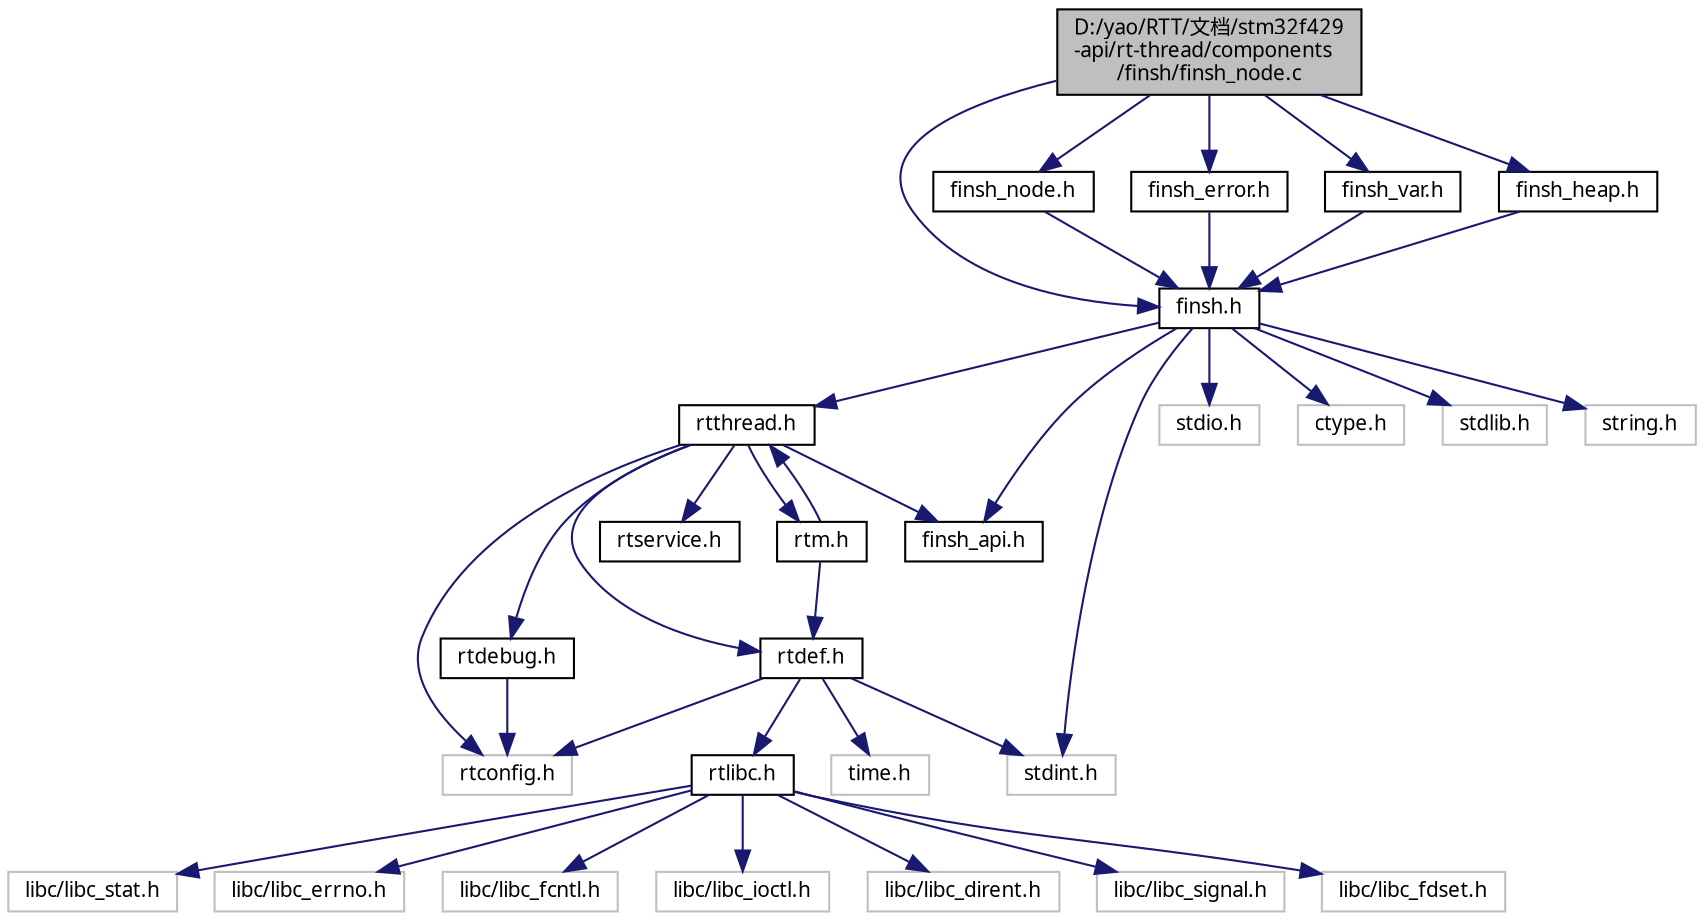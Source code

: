 digraph "D:/yao/RTT/文档/stm32f429-api/rt-thread/components/finsh/finsh_node.c"
{
  edge [fontname="FreeSans.ttf",fontsize="10",labelfontname="FreeSans.ttf",labelfontsize="10"];
  node [fontname="FreeSans.ttf",fontsize="10",shape=record];
  Node1 [label="D:/yao/RTT/文档/stm32f429\l-api/rt-thread/components\l/finsh/finsh_node.c",height=0.2,width=0.4,color="black", fillcolor="grey75", style="filled", fontcolor="black"];
  Node1 -> Node2 [color="midnightblue",fontsize="10",style="solid",fontname="FreeSans.ttf"];
  Node2 [label="finsh.h",height=0.2,width=0.4,color="black", fillcolor="white", style="filled",URL="$components_2finsh_2finsh_8h.html"];
  Node2 -> Node3 [color="midnightblue",fontsize="10",style="solid",fontname="FreeSans.ttf"];
  Node3 [label="rtthread.h",height=0.2,width=0.4,color="black", fillcolor="white", style="filled",URL="$rtthread_8h.html"];
  Node3 -> Node4 [color="midnightblue",fontsize="10",style="solid",fontname="FreeSans.ttf"];
  Node4 [label="rtconfig.h",height=0.2,width=0.4,color="grey75", fillcolor="white", style="filled"];
  Node3 -> Node5 [color="midnightblue",fontsize="10",style="solid",fontname="FreeSans.ttf"];
  Node5 [label="rtdebug.h",height=0.2,width=0.4,color="black", fillcolor="white", style="filled",URL="$rtdebug_8h.html"];
  Node5 -> Node4 [color="midnightblue",fontsize="10",style="solid",fontname="FreeSans.ttf"];
  Node3 -> Node6 [color="midnightblue",fontsize="10",style="solid",fontname="FreeSans.ttf"];
  Node6 [label="rtdef.h",height=0.2,width=0.4,color="black", fillcolor="white", style="filled",URL="$rtdef_8h.html"];
  Node6 -> Node4 [color="midnightblue",fontsize="10",style="solid",fontname="FreeSans.ttf"];
  Node6 -> Node7 [color="midnightblue",fontsize="10",style="solid",fontname="FreeSans.ttf"];
  Node7 [label="rtlibc.h",height=0.2,width=0.4,color="black", fillcolor="white", style="filled",URL="$rtlibc_8h.html"];
  Node7 -> Node8 [color="midnightblue",fontsize="10",style="solid",fontname="FreeSans.ttf"];
  Node8 [label="libc/libc_stat.h",height=0.2,width=0.4,color="grey75", fillcolor="white", style="filled"];
  Node7 -> Node9 [color="midnightblue",fontsize="10",style="solid",fontname="FreeSans.ttf"];
  Node9 [label="libc/libc_errno.h",height=0.2,width=0.4,color="grey75", fillcolor="white", style="filled"];
  Node7 -> Node10 [color="midnightblue",fontsize="10",style="solid",fontname="FreeSans.ttf"];
  Node10 [label="libc/libc_fcntl.h",height=0.2,width=0.4,color="grey75", fillcolor="white", style="filled"];
  Node7 -> Node11 [color="midnightblue",fontsize="10",style="solid",fontname="FreeSans.ttf"];
  Node11 [label="libc/libc_ioctl.h",height=0.2,width=0.4,color="grey75", fillcolor="white", style="filled"];
  Node7 -> Node12 [color="midnightblue",fontsize="10",style="solid",fontname="FreeSans.ttf"];
  Node12 [label="libc/libc_dirent.h",height=0.2,width=0.4,color="grey75", fillcolor="white", style="filled"];
  Node7 -> Node13 [color="midnightblue",fontsize="10",style="solid",fontname="FreeSans.ttf"];
  Node13 [label="libc/libc_signal.h",height=0.2,width=0.4,color="grey75", fillcolor="white", style="filled"];
  Node7 -> Node14 [color="midnightblue",fontsize="10",style="solid",fontname="FreeSans.ttf"];
  Node14 [label="libc/libc_fdset.h",height=0.2,width=0.4,color="grey75", fillcolor="white", style="filled"];
  Node6 -> Node15 [color="midnightblue",fontsize="10",style="solid",fontname="FreeSans.ttf"];
  Node15 [label="stdint.h",height=0.2,width=0.4,color="grey75", fillcolor="white", style="filled"];
  Node6 -> Node16 [color="midnightblue",fontsize="10",style="solid",fontname="FreeSans.ttf"];
  Node16 [label="time.h",height=0.2,width=0.4,color="grey75", fillcolor="white", style="filled"];
  Node3 -> Node17 [color="midnightblue",fontsize="10",style="solid",fontname="FreeSans.ttf"];
  Node17 [label="rtservice.h",height=0.2,width=0.4,color="black", fillcolor="white", style="filled",URL="$rtservice_8h.html"];
  Node3 -> Node18 [color="midnightblue",fontsize="10",style="solid",fontname="FreeSans.ttf"];
  Node18 [label="rtm.h",height=0.2,width=0.4,color="black", fillcolor="white", style="filled",URL="$rtm_8h.html"];
  Node18 -> Node6 [color="midnightblue",fontsize="10",style="solid",fontname="FreeSans.ttf"];
  Node18 -> Node3 [color="midnightblue",fontsize="10",style="solid",fontname="FreeSans.ttf"];
  Node3 -> Node19 [color="midnightblue",fontsize="10",style="solid",fontname="FreeSans.ttf"];
  Node19 [label="finsh_api.h",height=0.2,width=0.4,color="black", fillcolor="white", style="filled",URL="$finsh__api_8h.html"];
  Node2 -> Node19 [color="midnightblue",fontsize="10",style="solid",fontname="FreeSans.ttf"];
  Node2 -> Node20 [color="midnightblue",fontsize="10",style="solid",fontname="FreeSans.ttf"];
  Node20 [label="stdio.h",height=0.2,width=0.4,color="grey75", fillcolor="white", style="filled"];
  Node2 -> Node21 [color="midnightblue",fontsize="10",style="solid",fontname="FreeSans.ttf"];
  Node21 [label="ctype.h",height=0.2,width=0.4,color="grey75", fillcolor="white", style="filled"];
  Node2 -> Node22 [color="midnightblue",fontsize="10",style="solid",fontname="FreeSans.ttf"];
  Node22 [label="stdlib.h",height=0.2,width=0.4,color="grey75", fillcolor="white", style="filled"];
  Node2 -> Node15 [color="midnightblue",fontsize="10",style="solid",fontname="FreeSans.ttf"];
  Node2 -> Node23 [color="midnightblue",fontsize="10",style="solid",fontname="FreeSans.ttf"];
  Node23 [label="string.h",height=0.2,width=0.4,color="grey75", fillcolor="white", style="filled"];
  Node1 -> Node24 [color="midnightblue",fontsize="10",style="solid",fontname="FreeSans.ttf"];
  Node24 [label="finsh_node.h",height=0.2,width=0.4,color="black", fillcolor="white", style="filled",URL="$finsh__node_8h.html"];
  Node24 -> Node2 [color="midnightblue",fontsize="10",style="solid",fontname="FreeSans.ttf"];
  Node1 -> Node25 [color="midnightblue",fontsize="10",style="solid",fontname="FreeSans.ttf"];
  Node25 [label="finsh_error.h",height=0.2,width=0.4,color="black", fillcolor="white", style="filled",URL="$finsh__error_8h.html"];
  Node25 -> Node2 [color="midnightblue",fontsize="10",style="solid",fontname="FreeSans.ttf"];
  Node1 -> Node26 [color="midnightblue",fontsize="10",style="solid",fontname="FreeSans.ttf"];
  Node26 [label="finsh_var.h",height=0.2,width=0.4,color="black", fillcolor="white", style="filled",URL="$finsh__var_8h.html"];
  Node26 -> Node2 [color="midnightblue",fontsize="10",style="solid",fontname="FreeSans.ttf"];
  Node1 -> Node27 [color="midnightblue",fontsize="10",style="solid",fontname="FreeSans.ttf"];
  Node27 [label="finsh_heap.h",height=0.2,width=0.4,color="black", fillcolor="white", style="filled",URL="$finsh__heap_8h.html"];
  Node27 -> Node2 [color="midnightblue",fontsize="10",style="solid",fontname="FreeSans.ttf"];
}

